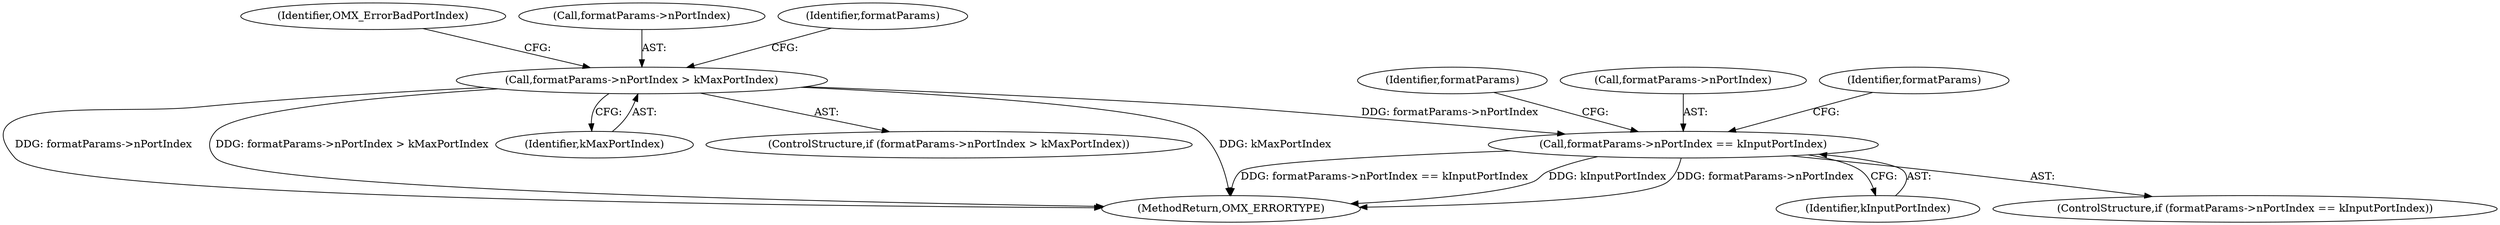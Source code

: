 digraph "0_Android_295c883fe3105b19bcd0f9e07d54c6b589fc5bff_40@pointer" {
"1000180" [label="(Call,formatParams->nPortIndex == kInputPortIndex)"];
"1000162" [label="(Call,formatParams->nPortIndex > kMaxPortIndex)"];
"1000179" [label="(ControlStructure,if (formatParams->nPortIndex == kInputPortIndex))"];
"1000207" [label="(Identifier,formatParams)"];
"1000169" [label="(Identifier,OMX_ErrorBadPortIndex)"];
"1000163" [label="(Call,formatParams->nPortIndex)"];
"1000181" [label="(Call,formatParams->nPortIndex)"];
"1000180" [label="(Call,formatParams->nPortIndex == kInputPortIndex)"];
"1000190" [label="(Identifier,formatParams)"];
"1000173" [label="(Identifier,formatParams)"];
"1000161" [label="(ControlStructure,if (formatParams->nPortIndex > kMaxPortIndex))"];
"1000403" [label="(MethodReturn,OMX_ERRORTYPE)"];
"1000166" [label="(Identifier,kMaxPortIndex)"];
"1000184" [label="(Identifier,kInputPortIndex)"];
"1000162" [label="(Call,formatParams->nPortIndex > kMaxPortIndex)"];
"1000180" -> "1000179"  [label="AST: "];
"1000180" -> "1000184"  [label="CFG: "];
"1000181" -> "1000180"  [label="AST: "];
"1000184" -> "1000180"  [label="AST: "];
"1000190" -> "1000180"  [label="CFG: "];
"1000207" -> "1000180"  [label="CFG: "];
"1000180" -> "1000403"  [label="DDG: kInputPortIndex"];
"1000180" -> "1000403"  [label="DDG: formatParams->nPortIndex"];
"1000180" -> "1000403"  [label="DDG: formatParams->nPortIndex == kInputPortIndex"];
"1000162" -> "1000180"  [label="DDG: formatParams->nPortIndex"];
"1000162" -> "1000161"  [label="AST: "];
"1000162" -> "1000166"  [label="CFG: "];
"1000163" -> "1000162"  [label="AST: "];
"1000166" -> "1000162"  [label="AST: "];
"1000169" -> "1000162"  [label="CFG: "];
"1000173" -> "1000162"  [label="CFG: "];
"1000162" -> "1000403"  [label="DDG: kMaxPortIndex"];
"1000162" -> "1000403"  [label="DDG: formatParams->nPortIndex"];
"1000162" -> "1000403"  [label="DDG: formatParams->nPortIndex > kMaxPortIndex"];
}
